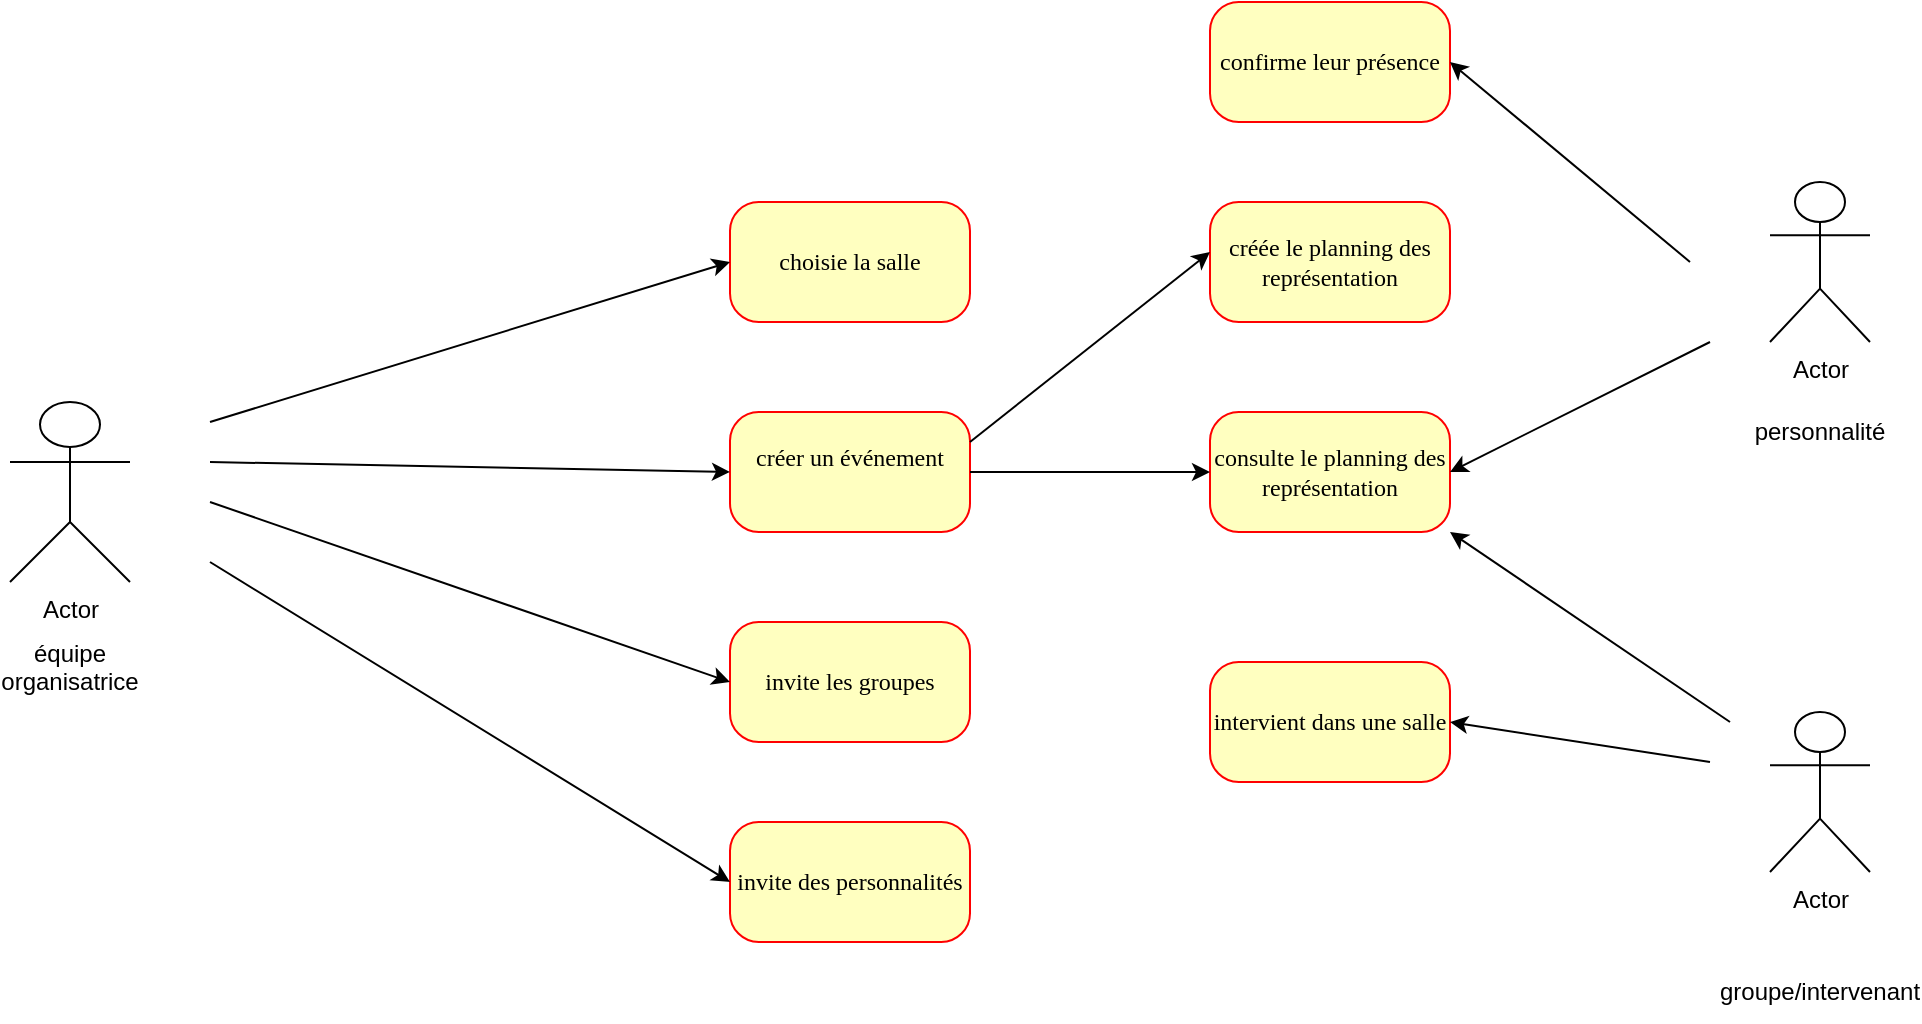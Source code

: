 <mxfile version="15.5.2" type="github"><diagram name="Page-1" id="58cdce13-f638-feb5-8d6f-7d28b1aa9fa0"><mxGraphModel dx="1463" dy="1698" grid="1" gridSize="10" guides="1" tooltips="1" connect="1" arrows="1" fold="1" page="1" pageScale="1" pageWidth="1100" pageHeight="850" background="none" math="0" shadow="0"><root><mxCell id="0"/><mxCell id="1" parent="0"/><mxCell id="382b91b5511bd0f7-6" value="choisie la salle" style="rounded=1;whiteSpace=wrap;html=1;arcSize=24;fillColor=#ffffc0;strokeColor=#ff0000;shadow=0;comic=0;labelBackgroundColor=none;fontFamily=Verdana;fontSize=12;fontColor=#000000;align=center;" parent="1" vertex="1"><mxGeometry x="490" y="60" width="120" height="60" as="geometry"/></mxCell><mxCell id="382b91b5511bd0f7-7" value="&#xA;créer un événement&#xA;&#xA;" style="rounded=1;whiteSpace=wrap;html=1;arcSize=24;fillColor=#ffffc0;strokeColor=#ff0000;shadow=0;comic=0;labelBackgroundColor=none;fontFamily=Verdana;fontSize=12;fontColor=#000000;align=center;" parent="1" vertex="1"><mxGeometry x="490" y="165" width="120" height="60" as="geometry"/></mxCell><mxCell id="382b91b5511bd0f7-9" value="invite des personnalités" style="rounded=1;whiteSpace=wrap;html=1;arcSize=24;fillColor=#ffffc0;strokeColor=#ff0000;shadow=0;comic=0;labelBackgroundColor=none;fontFamily=Verdana;fontSize=12;fontColor=#000000;align=center;" parent="1" vertex="1"><mxGeometry x="490" y="370" width="120" height="60" as="geometry"/></mxCell><mxCell id="382b91b5511bd0f7-10" value="invite les groupes" style="rounded=1;whiteSpace=wrap;html=1;arcSize=24;fillColor=#ffffc0;strokeColor=#ff0000;shadow=0;comic=0;labelBackgroundColor=none;fontFamily=Verdana;fontSize=12;fontColor=#000000;align=center;" parent="1" vertex="1"><mxGeometry x="490" y="270" width="120" height="60" as="geometry"/></mxCell><mxCell id="_zlgp6_ga_wGKJRezWow-4" value="" style="endArrow=classic;html=1;rounded=0;entryX=0;entryY=0.5;entryDx=0;entryDy=0;" edge="1" parent="1" target="382b91b5511bd0f7-6"><mxGeometry width="50" height="50" relative="1" as="geometry"><mxPoint x="230" y="170" as="sourcePoint"/><mxPoint x="360" y="100" as="targetPoint"/></mxGeometry></mxCell><mxCell id="_zlgp6_ga_wGKJRezWow-6" value="Actor" style="shape=umlActor;verticalLabelPosition=bottom;verticalAlign=top;html=1;outlineConnect=0;" vertex="1" parent="1"><mxGeometry x="130" y="160" width="60" height="90" as="geometry"/></mxCell><mxCell id="_zlgp6_ga_wGKJRezWow-7" value="" style="endArrow=classic;html=1;rounded=0;entryX=0;entryY=0.5;entryDx=0;entryDy=0;" edge="1" parent="1" target="382b91b5511bd0f7-9"><mxGeometry width="50" height="50" relative="1" as="geometry"><mxPoint x="230" y="240" as="sourcePoint"/><mxPoint x="480" y="300" as="targetPoint"/></mxGeometry></mxCell><mxCell id="_zlgp6_ga_wGKJRezWow-8" value="" style="endArrow=classic;html=1;rounded=0;entryX=0;entryY=0.5;entryDx=0;entryDy=0;" edge="1" parent="1" target="382b91b5511bd0f7-7"><mxGeometry width="50" height="50" relative="1" as="geometry"><mxPoint x="230" y="190" as="sourcePoint"/><mxPoint x="510" y="110" as="targetPoint"/></mxGeometry></mxCell><mxCell id="_zlgp6_ga_wGKJRezWow-9" value="" style="endArrow=classic;html=1;rounded=0;entryX=0;entryY=0.5;entryDx=0;entryDy=0;" edge="1" parent="1" target="382b91b5511bd0f7-10"><mxGeometry width="50" height="50" relative="1" as="geometry"><mxPoint x="230" y="210" as="sourcePoint"/><mxPoint x="520" y="120" as="targetPoint"/></mxGeometry></mxCell><mxCell id="_zlgp6_ga_wGKJRezWow-10" value="Actor" style="shape=umlActor;verticalLabelPosition=bottom;verticalAlign=top;html=1;outlineConnect=0;" vertex="1" parent="1"><mxGeometry x="1010" y="315" width="50" height="80" as="geometry"/></mxCell><mxCell id="_zlgp6_ga_wGKJRezWow-11" value="intervient dans une salle" style="rounded=1;whiteSpace=wrap;html=1;arcSize=24;fillColor=#ffffc0;strokeColor=#ff0000;shadow=0;comic=0;labelBackgroundColor=none;fontFamily=Verdana;fontSize=12;fontColor=#000000;align=center;" vertex="1" parent="1"><mxGeometry x="730" y="290" width="120" height="60" as="geometry"/></mxCell><mxCell id="_zlgp6_ga_wGKJRezWow-14" value="consulte le planning des représentation" style="rounded=1;whiteSpace=wrap;html=1;arcSize=24;fillColor=#ffffc0;strokeColor=#ff0000;shadow=0;comic=0;labelBackgroundColor=none;fontFamily=Verdana;fontSize=12;fontColor=#000000;align=center;" vertex="1" parent="1"><mxGeometry x="730" y="165" width="120" height="60" as="geometry"/></mxCell><mxCell id="_zlgp6_ga_wGKJRezWow-15" value="Actor" style="shape=umlActor;verticalLabelPosition=bottom;verticalAlign=top;html=1;outlineConnect=0;" vertex="1" parent="1"><mxGeometry x="1010" y="50" width="50" height="80" as="geometry"/></mxCell><mxCell id="_zlgp6_ga_wGKJRezWow-20" value="confirme leur présence" style="rounded=1;whiteSpace=wrap;html=1;arcSize=24;fillColor=#ffffc0;strokeColor=#ff0000;shadow=0;comic=0;labelBackgroundColor=none;fontFamily=Verdana;fontSize=12;fontColor=#000000;align=center;" vertex="1" parent="1"><mxGeometry x="730" y="-40" width="120" height="60" as="geometry"/></mxCell><mxCell id="_zlgp6_ga_wGKJRezWow-23" value="" style="endArrow=classic;html=1;rounded=0;entryX=1;entryY=1;entryDx=0;entryDy=0;" edge="1" parent="1" target="_zlgp6_ga_wGKJRezWow-14"><mxGeometry width="50" height="50" relative="1" as="geometry"><mxPoint x="990" y="320" as="sourcePoint"/><mxPoint x="500" y="580" as="targetPoint"/></mxGeometry></mxCell><mxCell id="_zlgp6_ga_wGKJRezWow-26" value="" style="endArrow=classic;html=1;rounded=0;entryX=1;entryY=0.5;entryDx=0;entryDy=0;" edge="1" parent="1" target="_zlgp6_ga_wGKJRezWow-20"><mxGeometry width="50" height="50" relative="1" as="geometry"><mxPoint x="970" y="90" as="sourcePoint"/><mxPoint x="480" y="1120" as="targetPoint"/></mxGeometry></mxCell><mxCell id="_zlgp6_ga_wGKJRezWow-30" value="personnalité" style="text;html=1;strokeColor=none;fillColor=none;align=center;verticalAlign=middle;whiteSpace=wrap;rounded=0;" vertex="1" parent="1"><mxGeometry x="1005" y="160" width="60" height="30" as="geometry"/></mxCell><mxCell id="_zlgp6_ga_wGKJRezWow-31" value="&lt;div&gt;équipe organisatrice&lt;/div&gt;&lt;div&gt;&lt;br&gt;&lt;/div&gt;" style="text;html=1;strokeColor=none;fillColor=none;align=center;verticalAlign=middle;whiteSpace=wrap;rounded=0;" vertex="1" parent="1"><mxGeometry x="130" y="285" width="60" height="30" as="geometry"/></mxCell><mxCell id="_zlgp6_ga_wGKJRezWow-32" value="groupe/intervenant" style="text;html=1;strokeColor=none;fillColor=none;align=center;verticalAlign=middle;whiteSpace=wrap;rounded=0;" vertex="1" parent="1"><mxGeometry x="1005" y="440" width="60" height="30" as="geometry"/></mxCell><mxCell id="_zlgp6_ga_wGKJRezWow-34" value="" style="endArrow=classic;html=1;rounded=0;entryX=1;entryY=0.5;entryDx=0;entryDy=0;" edge="1" parent="1" target="_zlgp6_ga_wGKJRezWow-14"><mxGeometry width="50" height="50" relative="1" as="geometry"><mxPoint x="980" y="130" as="sourcePoint"/><mxPoint x="860" y="330" as="targetPoint"/></mxGeometry></mxCell><mxCell id="_zlgp6_ga_wGKJRezWow-35" value="créée le planning des représentation" style="rounded=1;whiteSpace=wrap;html=1;arcSize=24;fillColor=#ffffc0;strokeColor=#ff0000;shadow=0;comic=0;labelBackgroundColor=none;fontFamily=Verdana;fontSize=12;fontColor=#000000;align=center;" vertex="1" parent="1"><mxGeometry x="730" y="60" width="120" height="60" as="geometry"/></mxCell><mxCell id="_zlgp6_ga_wGKJRezWow-37" value="" style="endArrow=classic;html=1;rounded=0;entryX=0;entryY=0.5;entryDx=0;entryDy=0;exitX=1;exitY=0.25;exitDx=0;exitDy=0;" edge="1" parent="1" source="382b91b5511bd0f7-7"><mxGeometry width="50" height="50" relative="1" as="geometry"><mxPoint x="470" y="165" as="sourcePoint"/><mxPoint x="730" y="85" as="targetPoint"/></mxGeometry></mxCell><mxCell id="_zlgp6_ga_wGKJRezWow-38" value="" style="endArrow=classic;html=1;rounded=0;entryX=0;entryY=0.5;entryDx=0;entryDy=0;exitX=1;exitY=0.5;exitDx=0;exitDy=0;" edge="1" parent="1" source="382b91b5511bd0f7-7" target="_zlgp6_ga_wGKJRezWow-14"><mxGeometry width="50" height="50" relative="1" as="geometry"><mxPoint x="240" y="180" as="sourcePoint"/><mxPoint x="500" y="100" as="targetPoint"/></mxGeometry></mxCell><mxCell id="_zlgp6_ga_wGKJRezWow-39" value="" style="endArrow=classic;html=1;rounded=0;entryX=1;entryY=0.5;entryDx=0;entryDy=0;" edge="1" parent="1" target="_zlgp6_ga_wGKJRezWow-11"><mxGeometry width="50" height="50" relative="1" as="geometry"><mxPoint x="980" y="340" as="sourcePoint"/><mxPoint x="860" y="235" as="targetPoint"/></mxGeometry></mxCell></root></mxGraphModel></diagram></mxfile>